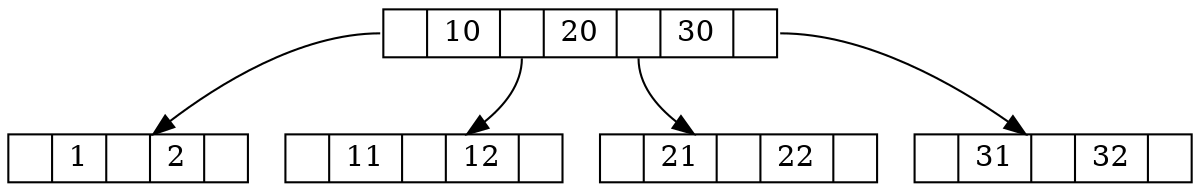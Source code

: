 digraph g {
node [shape = record,height=.1];
node0[label = "<f0> |10|<f1> |20|<f2> |30|<f3>"];
node1[label = "<f0> |1|<f1> |2|<f2>"];
"node0":f0 -> "node1"
node2[label = "<f0> |11|<f1> |12|<f2>"];
"node0":f1 -> "node2"
node3[label = "<f0> |21|<f1> |22|<f2>"];
"node0":f2 -> "node3"
node4[label = "<f0> |31|<f1> |32|<f2>"];
"node0":f3 -> "node4"

}
